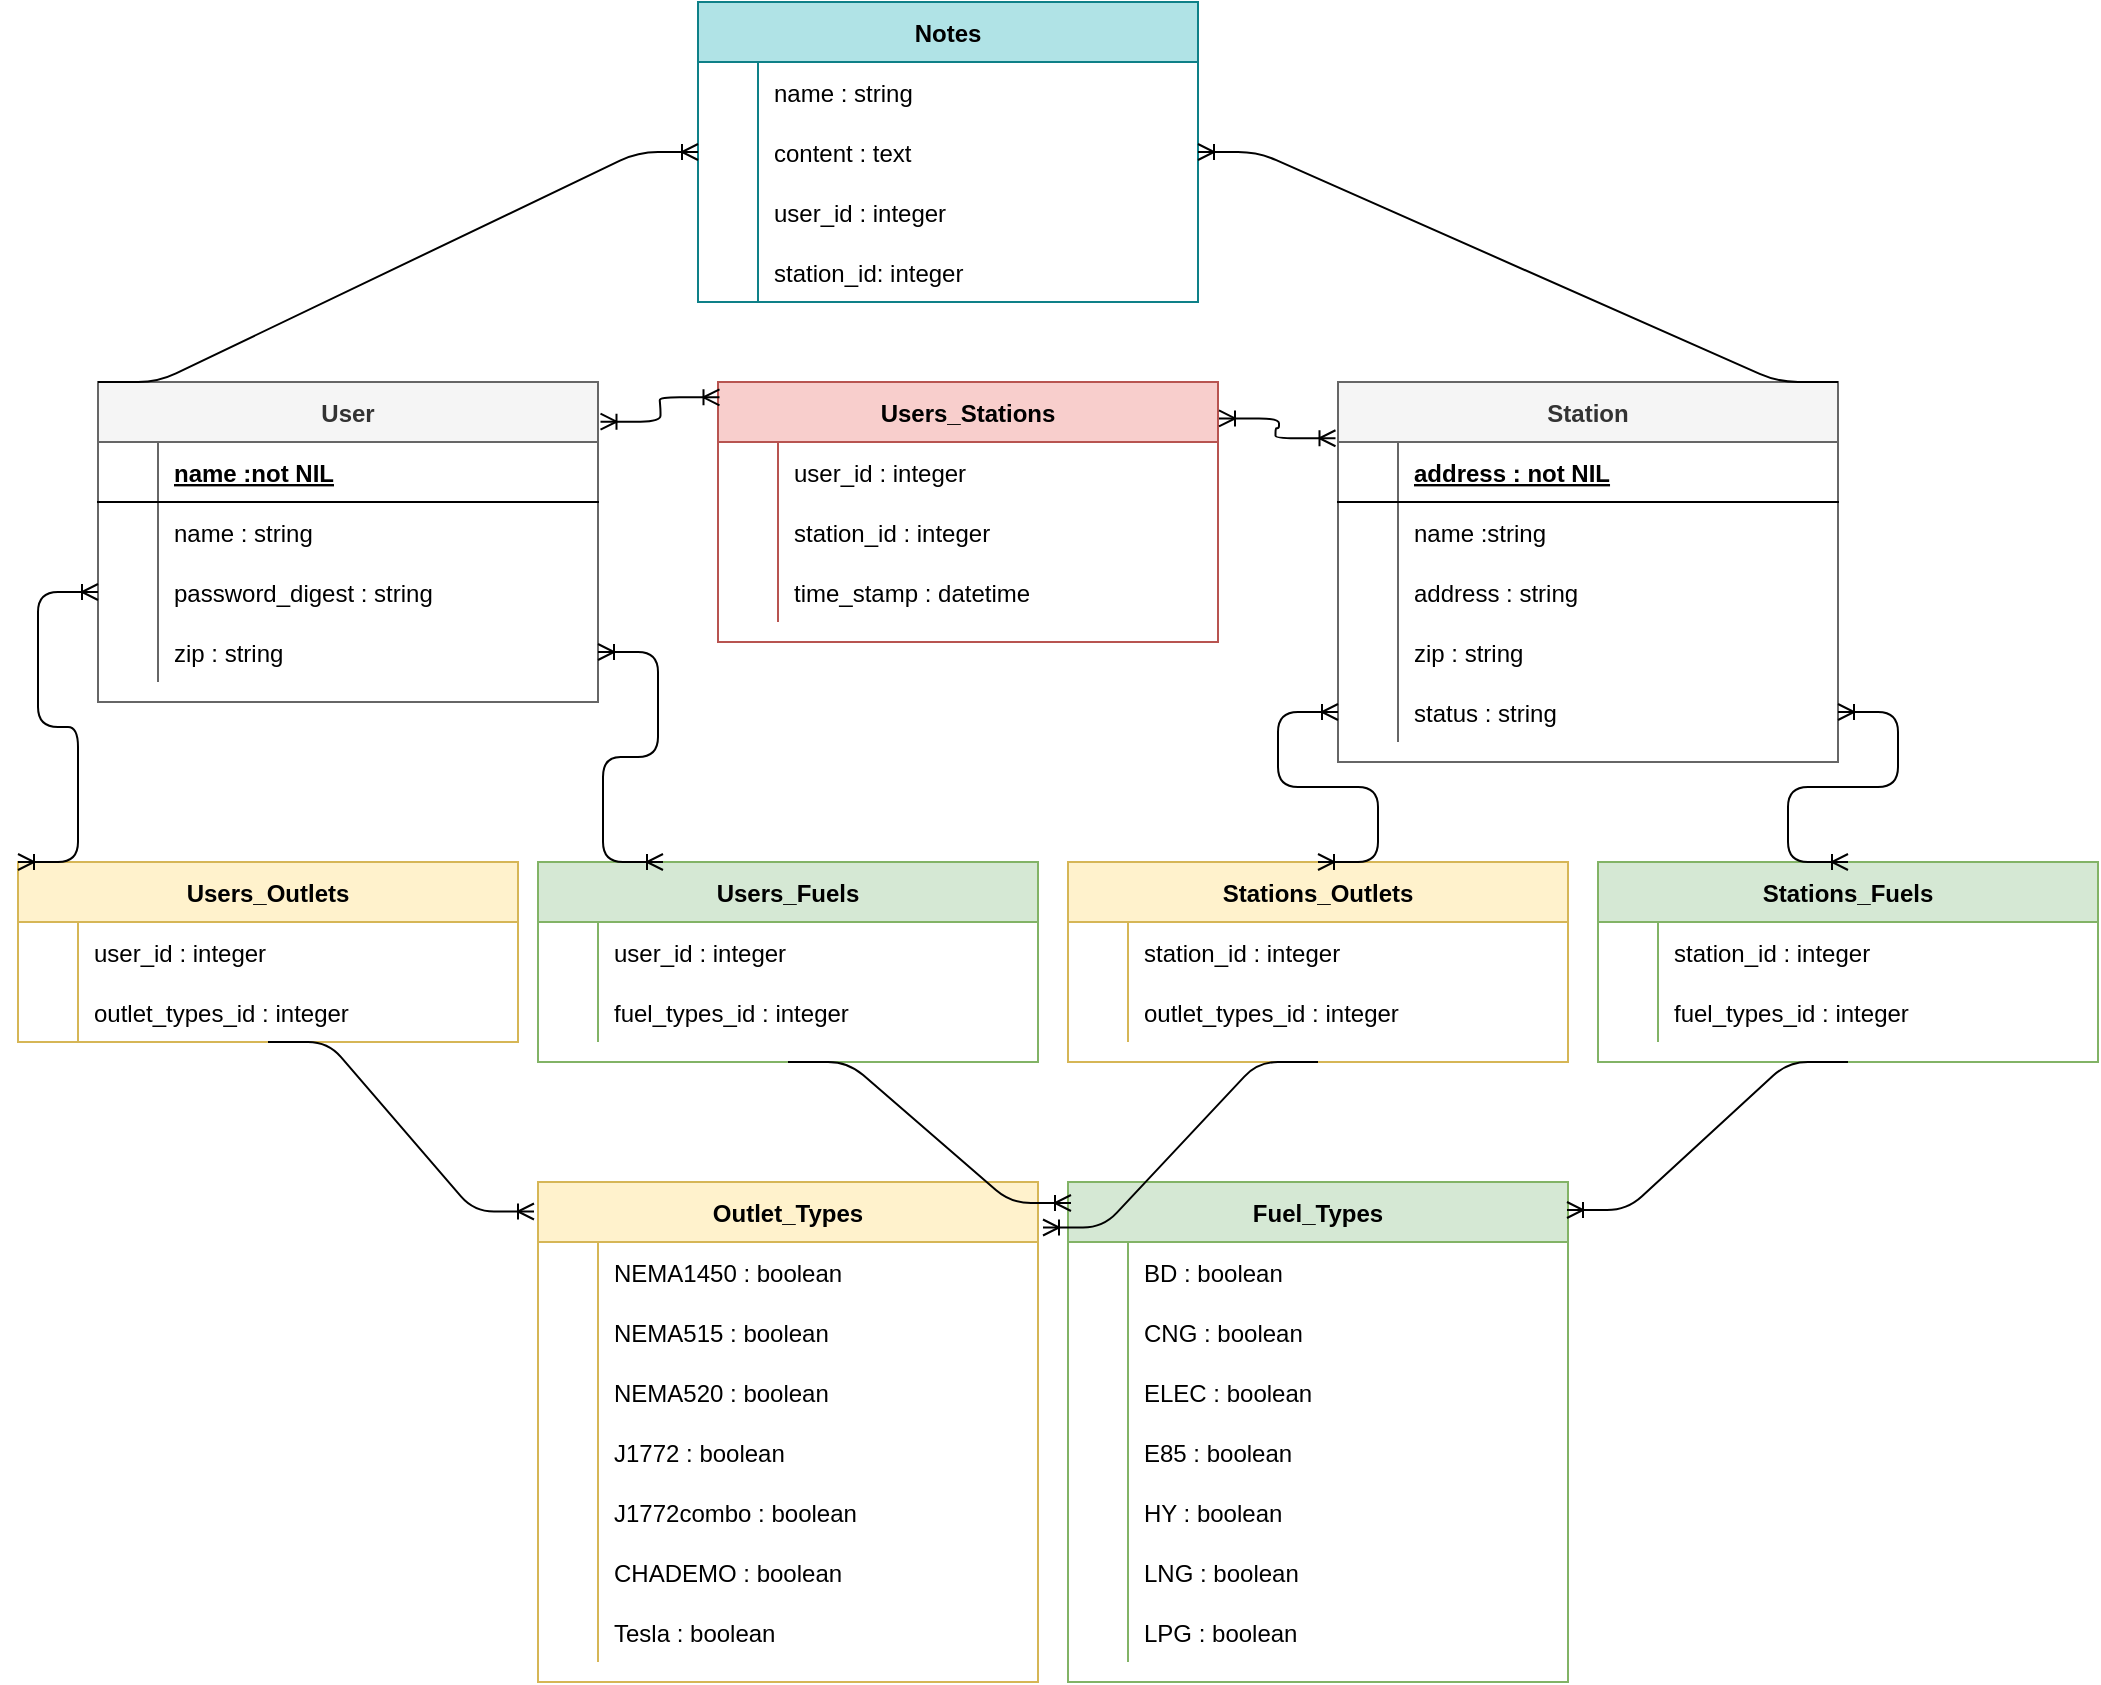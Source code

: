 <mxfile version="14.6.6" type="github">
  <diagram id="R2lEEEUBdFMjLlhIrx00" name="Page-1">
    <mxGraphModel dx="1888" dy="1648" grid="1" gridSize="10" guides="1" tooltips="1" connect="1" arrows="1" fold="1" page="1" pageScale="1" pageWidth="850" pageHeight="1100" math="0" shadow="0" extFonts="Permanent Marker^https://fonts.googleapis.com/css?family=Permanent+Marker">
      <root>
        <mxCell id="0" />
        <mxCell id="1" parent="0" />
        <mxCell id="C-vyLk0tnHw3VtMMgP7b-2" value="Station" style="shape=table;startSize=30;container=1;collapsible=1;childLayout=tableLayout;fixedRows=1;rowLines=0;fontStyle=1;align=center;resizeLast=1;fillColor=#f5f5f5;strokeColor=#666666;fontColor=#333333;" parent="1" vertex="1">
          <mxGeometry x="560" width="250" height="190" as="geometry" />
        </mxCell>
        <mxCell id="C-vyLk0tnHw3VtMMgP7b-3" value="" style="shape=partialRectangle;collapsible=0;dropTarget=0;pointerEvents=0;fillColor=none;points=[[0,0.5],[1,0.5]];portConstraint=eastwest;top=0;left=0;right=0;bottom=1;" parent="C-vyLk0tnHw3VtMMgP7b-2" vertex="1">
          <mxGeometry y="30" width="250" height="30" as="geometry" />
        </mxCell>
        <mxCell id="C-vyLk0tnHw3VtMMgP7b-4" value="" style="shape=partialRectangle;overflow=hidden;connectable=0;fillColor=none;top=0;left=0;bottom=0;right=0;fontStyle=1;" parent="C-vyLk0tnHw3VtMMgP7b-3" vertex="1">
          <mxGeometry width="30" height="30" as="geometry" />
        </mxCell>
        <mxCell id="C-vyLk0tnHw3VtMMgP7b-5" value="address : not NIL" style="shape=partialRectangle;overflow=hidden;connectable=0;fillColor=none;top=0;left=0;bottom=0;right=0;align=left;spacingLeft=6;fontStyle=5;" parent="C-vyLk0tnHw3VtMMgP7b-3" vertex="1">
          <mxGeometry x="30" width="220" height="30" as="geometry" />
        </mxCell>
        <mxCell id="C-vyLk0tnHw3VtMMgP7b-6" value="" style="shape=partialRectangle;collapsible=0;dropTarget=0;pointerEvents=0;fillColor=none;points=[[0,0.5],[1,0.5]];portConstraint=eastwest;top=0;left=0;right=0;bottom=0;" parent="C-vyLk0tnHw3VtMMgP7b-2" vertex="1">
          <mxGeometry y="60" width="250" height="30" as="geometry" />
        </mxCell>
        <mxCell id="C-vyLk0tnHw3VtMMgP7b-7" value="" style="shape=partialRectangle;overflow=hidden;connectable=0;fillColor=none;top=0;left=0;bottom=0;right=0;" parent="C-vyLk0tnHw3VtMMgP7b-6" vertex="1">
          <mxGeometry width="30" height="30" as="geometry" />
        </mxCell>
        <mxCell id="C-vyLk0tnHw3VtMMgP7b-8" value="name :string" style="shape=partialRectangle;overflow=hidden;connectable=0;fillColor=none;top=0;left=0;bottom=0;right=0;align=left;spacingLeft=6;" parent="C-vyLk0tnHw3VtMMgP7b-6" vertex="1">
          <mxGeometry x="30" width="220" height="30" as="geometry" />
        </mxCell>
        <mxCell id="C-vyLk0tnHw3VtMMgP7b-9" value="" style="shape=partialRectangle;collapsible=0;dropTarget=0;pointerEvents=0;fillColor=none;points=[[0,0.5],[1,0.5]];portConstraint=eastwest;top=0;left=0;right=0;bottom=0;" parent="C-vyLk0tnHw3VtMMgP7b-2" vertex="1">
          <mxGeometry y="90" width="250" height="30" as="geometry" />
        </mxCell>
        <mxCell id="C-vyLk0tnHw3VtMMgP7b-10" value="" style="shape=partialRectangle;overflow=hidden;connectable=0;fillColor=none;top=0;left=0;bottom=0;right=0;" parent="C-vyLk0tnHw3VtMMgP7b-9" vertex="1">
          <mxGeometry width="30" height="30" as="geometry" />
        </mxCell>
        <mxCell id="C-vyLk0tnHw3VtMMgP7b-11" value="address : string" style="shape=partialRectangle;overflow=hidden;connectable=0;fillColor=none;top=0;left=0;bottom=0;right=0;align=left;spacingLeft=6;" parent="C-vyLk0tnHw3VtMMgP7b-9" vertex="1">
          <mxGeometry x="30" width="220" height="30" as="geometry" />
        </mxCell>
        <mxCell id="jf7yfhhVnmcouFcIS6rH-11" value="" style="shape=partialRectangle;collapsible=0;dropTarget=0;pointerEvents=0;fillColor=none;points=[[0,0.5],[1,0.5]];portConstraint=eastwest;top=0;left=0;right=0;bottom=0;" vertex="1" parent="C-vyLk0tnHw3VtMMgP7b-2">
          <mxGeometry y="120" width="250" height="30" as="geometry" />
        </mxCell>
        <mxCell id="jf7yfhhVnmcouFcIS6rH-12" value="" style="shape=partialRectangle;overflow=hidden;connectable=0;fillColor=none;top=0;left=0;bottom=0;right=0;" vertex="1" parent="jf7yfhhVnmcouFcIS6rH-11">
          <mxGeometry width="30" height="30" as="geometry" />
        </mxCell>
        <mxCell id="jf7yfhhVnmcouFcIS6rH-13" value="zip : string" style="shape=partialRectangle;overflow=hidden;connectable=0;fillColor=none;top=0;left=0;bottom=0;right=0;align=left;spacingLeft=6;" vertex="1" parent="jf7yfhhVnmcouFcIS6rH-11">
          <mxGeometry x="30" width="220" height="30" as="geometry" />
        </mxCell>
        <mxCell id="jf7yfhhVnmcouFcIS6rH-14" value="" style="shape=partialRectangle;collapsible=0;dropTarget=0;pointerEvents=0;fillColor=none;points=[[0,0.5],[1,0.5]];portConstraint=eastwest;top=0;left=0;right=0;bottom=0;" vertex="1" parent="C-vyLk0tnHw3VtMMgP7b-2">
          <mxGeometry y="150" width="250" height="30" as="geometry" />
        </mxCell>
        <mxCell id="jf7yfhhVnmcouFcIS6rH-15" value="" style="shape=partialRectangle;overflow=hidden;connectable=0;fillColor=none;top=0;left=0;bottom=0;right=0;" vertex="1" parent="jf7yfhhVnmcouFcIS6rH-14">
          <mxGeometry width="30" height="30" as="geometry" />
        </mxCell>
        <mxCell id="jf7yfhhVnmcouFcIS6rH-16" value="status : string" style="shape=partialRectangle;overflow=hidden;connectable=0;fillColor=none;top=0;left=0;bottom=0;right=0;align=left;spacingLeft=6;" vertex="1" parent="jf7yfhhVnmcouFcIS6rH-14">
          <mxGeometry x="30" width="220" height="30" as="geometry" />
        </mxCell>
        <mxCell id="C-vyLk0tnHw3VtMMgP7b-13" value="Users_Stations" style="shape=table;startSize=30;container=1;collapsible=1;childLayout=tableLayout;fixedRows=1;rowLines=0;fontStyle=1;align=center;resizeLast=1;fillColor=#f8cecc;strokeColor=#b85450;" parent="1" vertex="1">
          <mxGeometry x="250" width="250" height="130" as="geometry" />
        </mxCell>
        <mxCell id="C-vyLk0tnHw3VtMMgP7b-17" value="" style="shape=partialRectangle;collapsible=0;dropTarget=0;pointerEvents=0;fillColor=none;points=[[0,0.5],[1,0.5]];portConstraint=eastwest;top=0;left=0;right=0;bottom=0;" parent="C-vyLk0tnHw3VtMMgP7b-13" vertex="1">
          <mxGeometry y="30" width="250" height="30" as="geometry" />
        </mxCell>
        <mxCell id="C-vyLk0tnHw3VtMMgP7b-18" value="" style="shape=partialRectangle;overflow=hidden;connectable=0;fillColor=none;top=0;left=0;bottom=0;right=0;" parent="C-vyLk0tnHw3VtMMgP7b-17" vertex="1">
          <mxGeometry width="30" height="30" as="geometry" />
        </mxCell>
        <mxCell id="C-vyLk0tnHw3VtMMgP7b-19" value="user_id : integer" style="shape=partialRectangle;overflow=hidden;connectable=0;fillColor=none;top=0;left=0;bottom=0;right=0;align=left;spacingLeft=6;" parent="C-vyLk0tnHw3VtMMgP7b-17" vertex="1">
          <mxGeometry x="30" width="220" height="30" as="geometry" />
        </mxCell>
        <mxCell id="C-vyLk0tnHw3VtMMgP7b-20" value="" style="shape=partialRectangle;collapsible=0;dropTarget=0;pointerEvents=0;fillColor=none;points=[[0,0.5],[1,0.5]];portConstraint=eastwest;top=0;left=0;right=0;bottom=0;" parent="C-vyLk0tnHw3VtMMgP7b-13" vertex="1">
          <mxGeometry y="60" width="250" height="30" as="geometry" />
        </mxCell>
        <mxCell id="C-vyLk0tnHw3VtMMgP7b-21" value="" style="shape=partialRectangle;overflow=hidden;connectable=0;fillColor=none;top=0;left=0;bottom=0;right=0;" parent="C-vyLk0tnHw3VtMMgP7b-20" vertex="1">
          <mxGeometry width="30" height="30" as="geometry" />
        </mxCell>
        <mxCell id="C-vyLk0tnHw3VtMMgP7b-22" value="station_id : integer" style="shape=partialRectangle;overflow=hidden;connectable=0;fillColor=none;top=0;left=0;bottom=0;right=0;align=left;spacingLeft=6;" parent="C-vyLk0tnHw3VtMMgP7b-20" vertex="1">
          <mxGeometry x="30" width="220" height="30" as="geometry" />
        </mxCell>
        <mxCell id="jf7yfhhVnmcouFcIS6rH-17" value="" style="shape=partialRectangle;collapsible=0;dropTarget=0;pointerEvents=0;fillColor=none;points=[[0,0.5],[1,0.5]];portConstraint=eastwest;top=0;left=0;right=0;bottom=0;" vertex="1" parent="C-vyLk0tnHw3VtMMgP7b-13">
          <mxGeometry y="90" width="250" height="30" as="geometry" />
        </mxCell>
        <mxCell id="jf7yfhhVnmcouFcIS6rH-18" value="" style="shape=partialRectangle;overflow=hidden;connectable=0;fillColor=none;top=0;left=0;bottom=0;right=0;" vertex="1" parent="jf7yfhhVnmcouFcIS6rH-17">
          <mxGeometry width="30" height="30" as="geometry" />
        </mxCell>
        <mxCell id="jf7yfhhVnmcouFcIS6rH-19" value="time_stamp : datetime" style="shape=partialRectangle;overflow=hidden;connectable=0;fillColor=none;top=0;left=0;bottom=0;right=0;align=left;spacingLeft=6;" vertex="1" parent="jf7yfhhVnmcouFcIS6rH-17">
          <mxGeometry x="30" width="220" height="30" as="geometry" />
        </mxCell>
        <mxCell id="C-vyLk0tnHw3VtMMgP7b-23" value="User" style="shape=table;startSize=30;container=1;collapsible=1;childLayout=tableLayout;fixedRows=1;rowLines=0;fontStyle=1;align=center;resizeLast=1;fillColor=#f5f5f5;strokeColor=#666666;fontColor=#333333;" parent="1" vertex="1">
          <mxGeometry x="-60" width="250" height="160" as="geometry" />
        </mxCell>
        <mxCell id="C-vyLk0tnHw3VtMMgP7b-24" value="" style="shape=partialRectangle;collapsible=0;dropTarget=0;pointerEvents=0;fillColor=none;points=[[0,0.5],[1,0.5]];portConstraint=eastwest;top=0;left=0;right=0;bottom=1;" parent="C-vyLk0tnHw3VtMMgP7b-23" vertex="1">
          <mxGeometry y="30" width="250" height="30" as="geometry" />
        </mxCell>
        <mxCell id="C-vyLk0tnHw3VtMMgP7b-25" value="" style="shape=partialRectangle;overflow=hidden;connectable=0;fillColor=none;top=0;left=0;bottom=0;right=0;fontStyle=1;" parent="C-vyLk0tnHw3VtMMgP7b-24" vertex="1">
          <mxGeometry width="30" height="30" as="geometry" />
        </mxCell>
        <mxCell id="C-vyLk0tnHw3VtMMgP7b-26" value="name :not NIL" style="shape=partialRectangle;overflow=hidden;connectable=0;fillColor=none;top=0;left=0;bottom=0;right=0;align=left;spacingLeft=6;fontStyle=5;" parent="C-vyLk0tnHw3VtMMgP7b-24" vertex="1">
          <mxGeometry x="30" width="220" height="30" as="geometry" />
        </mxCell>
        <mxCell id="C-vyLk0tnHw3VtMMgP7b-27" value="" style="shape=partialRectangle;collapsible=0;dropTarget=0;pointerEvents=0;fillColor=none;points=[[0,0.5],[1,0.5]];portConstraint=eastwest;top=0;left=0;right=0;bottom=0;" parent="C-vyLk0tnHw3VtMMgP7b-23" vertex="1">
          <mxGeometry y="60" width="250" height="30" as="geometry" />
        </mxCell>
        <mxCell id="C-vyLk0tnHw3VtMMgP7b-28" value="" style="shape=partialRectangle;overflow=hidden;connectable=0;fillColor=none;top=0;left=0;bottom=0;right=0;" parent="C-vyLk0tnHw3VtMMgP7b-27" vertex="1">
          <mxGeometry width="30" height="30" as="geometry" />
        </mxCell>
        <mxCell id="C-vyLk0tnHw3VtMMgP7b-29" value="name : string" style="shape=partialRectangle;overflow=hidden;connectable=0;fillColor=none;top=0;left=0;bottom=0;right=0;align=left;spacingLeft=6;" parent="C-vyLk0tnHw3VtMMgP7b-27" vertex="1">
          <mxGeometry x="30" width="220" height="30" as="geometry" />
        </mxCell>
        <mxCell id="jf7yfhhVnmcouFcIS6rH-5" value="" style="shape=partialRectangle;collapsible=0;dropTarget=0;pointerEvents=0;fillColor=none;points=[[0,0.5],[1,0.5]];portConstraint=eastwest;top=0;left=0;right=0;bottom=0;" vertex="1" parent="C-vyLk0tnHw3VtMMgP7b-23">
          <mxGeometry y="90" width="250" height="30" as="geometry" />
        </mxCell>
        <mxCell id="jf7yfhhVnmcouFcIS6rH-6" value="" style="shape=partialRectangle;overflow=hidden;connectable=0;fillColor=none;top=0;left=0;bottom=0;right=0;" vertex="1" parent="jf7yfhhVnmcouFcIS6rH-5">
          <mxGeometry width="30" height="30" as="geometry" />
        </mxCell>
        <mxCell id="jf7yfhhVnmcouFcIS6rH-7" value="password_digest : string" style="shape=partialRectangle;overflow=hidden;connectable=0;fillColor=none;top=0;left=0;bottom=0;right=0;align=left;spacingLeft=6;" vertex="1" parent="jf7yfhhVnmcouFcIS6rH-5">
          <mxGeometry x="30" width="220" height="30" as="geometry" />
        </mxCell>
        <mxCell id="jf7yfhhVnmcouFcIS6rH-8" value="" style="shape=partialRectangle;collapsible=0;dropTarget=0;pointerEvents=0;fillColor=none;points=[[0,0.5],[1,0.5]];portConstraint=eastwest;top=0;left=0;right=0;bottom=0;" vertex="1" parent="C-vyLk0tnHw3VtMMgP7b-23">
          <mxGeometry y="120" width="250" height="30" as="geometry" />
        </mxCell>
        <mxCell id="jf7yfhhVnmcouFcIS6rH-9" value="" style="shape=partialRectangle;overflow=hidden;connectable=0;fillColor=none;top=0;left=0;bottom=0;right=0;" vertex="1" parent="jf7yfhhVnmcouFcIS6rH-8">
          <mxGeometry width="30" height="30" as="geometry" />
        </mxCell>
        <mxCell id="jf7yfhhVnmcouFcIS6rH-10" value="zip : string " style="shape=partialRectangle;overflow=hidden;connectable=0;fillColor=none;top=0;left=0;bottom=0;right=0;align=left;spacingLeft=6;" vertex="1" parent="jf7yfhhVnmcouFcIS6rH-8">
          <mxGeometry x="30" width="220" height="30" as="geometry" />
        </mxCell>
        <mxCell id="jf7yfhhVnmcouFcIS6rH-1" value="" style="edgeStyle=entityRelationEdgeStyle;fontSize=12;html=1;endArrow=ERoneToMany;startArrow=ERoneToMany;entryX=0.003;entryY=0.059;entryDx=0;entryDy=0;entryPerimeter=0;exitX=1.005;exitY=0.124;exitDx=0;exitDy=0;exitPerimeter=0;" edge="1" parent="1" source="C-vyLk0tnHw3VtMMgP7b-23" target="C-vyLk0tnHw3VtMMgP7b-13">
          <mxGeometry width="100" height="100" relative="1" as="geometry">
            <mxPoint x="170" y="310" as="sourcePoint" />
            <mxPoint x="470" y="230" as="targetPoint" />
          </mxGeometry>
        </mxCell>
        <mxCell id="jf7yfhhVnmcouFcIS6rH-3" value="" style="edgeStyle=entityRelationEdgeStyle;fontSize=12;html=1;endArrow=ERoneToMany;startArrow=ERoneToMany;entryX=-0.005;entryY=0.148;entryDx=0;entryDy=0;entryPerimeter=0;exitX=1.002;exitY=0.14;exitDx=0;exitDy=0;exitPerimeter=0;" edge="1" parent="1" source="C-vyLk0tnHw3VtMMgP7b-13" target="C-vyLk0tnHw3VtMMgP7b-2">
          <mxGeometry width="100" height="100" relative="1" as="geometry">
            <mxPoint x="370" y="330" as="sourcePoint" />
            <mxPoint x="470" y="230" as="targetPoint" />
          </mxGeometry>
        </mxCell>
        <mxCell id="jf7yfhhVnmcouFcIS6rH-20" value="Notes" style="shape=table;startSize=30;container=1;collapsible=1;childLayout=tableLayout;fixedRows=1;rowLines=0;fontStyle=1;align=center;resizeLast=1;fillColor=#b0e3e6;strokeColor=#0e8088;" vertex="1" parent="1">
          <mxGeometry x="240" y="-190" width="250" height="150" as="geometry" />
        </mxCell>
        <mxCell id="jf7yfhhVnmcouFcIS6rH-24" value="" style="shape=partialRectangle;collapsible=0;dropTarget=0;pointerEvents=0;fillColor=none;points=[[0,0.5],[1,0.5]];portConstraint=eastwest;top=0;left=0;right=0;bottom=0;" vertex="1" parent="jf7yfhhVnmcouFcIS6rH-20">
          <mxGeometry y="30" width="250" height="30" as="geometry" />
        </mxCell>
        <mxCell id="jf7yfhhVnmcouFcIS6rH-25" value="" style="shape=partialRectangle;overflow=hidden;connectable=0;fillColor=none;top=0;left=0;bottom=0;right=0;" vertex="1" parent="jf7yfhhVnmcouFcIS6rH-24">
          <mxGeometry width="30" height="30" as="geometry" />
        </mxCell>
        <mxCell id="jf7yfhhVnmcouFcIS6rH-26" value="name : string" style="shape=partialRectangle;overflow=hidden;connectable=0;fillColor=none;top=0;left=0;bottom=0;right=0;align=left;spacingLeft=6;" vertex="1" parent="jf7yfhhVnmcouFcIS6rH-24">
          <mxGeometry x="30" width="220" height="30" as="geometry" />
        </mxCell>
        <mxCell id="jf7yfhhVnmcouFcIS6rH-27" value="" style="shape=partialRectangle;collapsible=0;dropTarget=0;pointerEvents=0;fillColor=none;points=[[0,0.5],[1,0.5]];portConstraint=eastwest;top=0;left=0;right=0;bottom=0;" vertex="1" parent="jf7yfhhVnmcouFcIS6rH-20">
          <mxGeometry y="60" width="250" height="30" as="geometry" />
        </mxCell>
        <mxCell id="jf7yfhhVnmcouFcIS6rH-28" value="" style="shape=partialRectangle;overflow=hidden;connectable=0;fillColor=none;top=0;left=0;bottom=0;right=0;" vertex="1" parent="jf7yfhhVnmcouFcIS6rH-27">
          <mxGeometry width="30" height="30" as="geometry" />
        </mxCell>
        <mxCell id="jf7yfhhVnmcouFcIS6rH-29" value="content : text" style="shape=partialRectangle;overflow=hidden;connectable=0;fillColor=none;top=0;left=0;bottom=0;right=0;align=left;spacingLeft=6;" vertex="1" parent="jf7yfhhVnmcouFcIS6rH-27">
          <mxGeometry x="30" width="220" height="30" as="geometry" />
        </mxCell>
        <mxCell id="jf7yfhhVnmcouFcIS6rH-34" value="" style="shape=partialRectangle;collapsible=0;dropTarget=0;pointerEvents=0;fillColor=none;points=[[0,0.5],[1,0.5]];portConstraint=eastwest;top=0;left=0;right=0;bottom=0;" vertex="1" parent="jf7yfhhVnmcouFcIS6rH-20">
          <mxGeometry y="90" width="250" height="30" as="geometry" />
        </mxCell>
        <mxCell id="jf7yfhhVnmcouFcIS6rH-35" value="" style="shape=partialRectangle;overflow=hidden;connectable=0;fillColor=none;top=0;left=0;bottom=0;right=0;" vertex="1" parent="jf7yfhhVnmcouFcIS6rH-34">
          <mxGeometry width="30" height="30" as="geometry" />
        </mxCell>
        <mxCell id="jf7yfhhVnmcouFcIS6rH-36" value="user_id : integer" style="shape=partialRectangle;overflow=hidden;connectable=0;fillColor=none;top=0;left=0;bottom=0;right=0;align=left;spacingLeft=6;" vertex="1" parent="jf7yfhhVnmcouFcIS6rH-34">
          <mxGeometry x="30" width="220" height="30" as="geometry" />
        </mxCell>
        <mxCell id="jf7yfhhVnmcouFcIS6rH-50" value="" style="shape=partialRectangle;collapsible=0;dropTarget=0;pointerEvents=0;fillColor=none;points=[[0,0.5],[1,0.5]];portConstraint=eastwest;top=0;left=0;right=0;bottom=0;" vertex="1" parent="jf7yfhhVnmcouFcIS6rH-20">
          <mxGeometry y="120" width="250" height="30" as="geometry" />
        </mxCell>
        <mxCell id="jf7yfhhVnmcouFcIS6rH-51" value="" style="shape=partialRectangle;overflow=hidden;connectable=0;fillColor=none;top=0;left=0;bottom=0;right=0;" vertex="1" parent="jf7yfhhVnmcouFcIS6rH-50">
          <mxGeometry width="30" height="30" as="geometry" />
        </mxCell>
        <mxCell id="jf7yfhhVnmcouFcIS6rH-52" value="station_id: integer" style="shape=partialRectangle;overflow=hidden;connectable=0;fillColor=none;top=0;left=0;bottom=0;right=0;align=left;spacingLeft=6;" vertex="1" parent="jf7yfhhVnmcouFcIS6rH-50">
          <mxGeometry x="30" width="220" height="30" as="geometry" />
        </mxCell>
        <mxCell id="jf7yfhhVnmcouFcIS6rH-33" value="" style="edgeStyle=entityRelationEdgeStyle;fontSize=12;html=1;endArrow=ERoneToMany;entryX=1;entryY=0.5;entryDx=0;entryDy=0;exitX=1;exitY=0;exitDx=0;exitDy=0;" edge="1" parent="1" source="C-vyLk0tnHw3VtMMgP7b-2" target="jf7yfhhVnmcouFcIS6rH-27">
          <mxGeometry width="100" height="100" relative="1" as="geometry">
            <mxPoint x="820" y="20" as="sourcePoint" />
            <mxPoint x="470" y="130" as="targetPoint" />
          </mxGeometry>
        </mxCell>
        <mxCell id="jf7yfhhVnmcouFcIS6rH-53" value="" style="edgeStyle=entityRelationEdgeStyle;fontSize=12;html=1;endArrow=ERoneToMany;exitX=0;exitY=0;exitDx=0;exitDy=0;" edge="1" parent="1" source="C-vyLk0tnHw3VtMMgP7b-23" target="jf7yfhhVnmcouFcIS6rH-27">
          <mxGeometry width="100" height="100" relative="1" as="geometry">
            <mxPoint x="370" y="230" as="sourcePoint" />
            <mxPoint x="470" y="130" as="targetPoint" />
          </mxGeometry>
        </mxCell>
        <mxCell id="jf7yfhhVnmcouFcIS6rH-55" value="Fuel_Types" style="shape=table;startSize=30;container=1;collapsible=1;childLayout=tableLayout;fixedRows=1;rowLines=0;fontStyle=1;align=center;resizeLast=1;fillColor=#d5e8d4;strokeColor=#82b366;" vertex="1" parent="1">
          <mxGeometry x="425" y="400" width="250" height="250" as="geometry" />
        </mxCell>
        <mxCell id="jf7yfhhVnmcouFcIS6rH-59" value="" style="shape=partialRectangle;collapsible=0;dropTarget=0;pointerEvents=0;fillColor=none;points=[[0,0.5],[1,0.5]];portConstraint=eastwest;top=0;left=0;right=0;bottom=0;" vertex="1" parent="jf7yfhhVnmcouFcIS6rH-55">
          <mxGeometry y="30" width="250" height="30" as="geometry" />
        </mxCell>
        <mxCell id="jf7yfhhVnmcouFcIS6rH-60" value="" style="shape=partialRectangle;overflow=hidden;connectable=0;fillColor=none;top=0;left=0;bottom=0;right=0;" vertex="1" parent="jf7yfhhVnmcouFcIS6rH-59">
          <mxGeometry width="30" height="30" as="geometry" />
        </mxCell>
        <mxCell id="jf7yfhhVnmcouFcIS6rH-61" value="BD : boolean" style="shape=partialRectangle;overflow=hidden;connectable=0;fillColor=none;top=0;left=0;bottom=0;right=0;align=left;spacingLeft=6;" vertex="1" parent="jf7yfhhVnmcouFcIS6rH-59">
          <mxGeometry x="30" width="220" height="30" as="geometry" />
        </mxCell>
        <mxCell id="jf7yfhhVnmcouFcIS6rH-62" value="" style="shape=partialRectangle;collapsible=0;dropTarget=0;pointerEvents=0;fillColor=none;points=[[0,0.5],[1,0.5]];portConstraint=eastwest;top=0;left=0;right=0;bottom=0;" vertex="1" parent="jf7yfhhVnmcouFcIS6rH-55">
          <mxGeometry y="60" width="250" height="30" as="geometry" />
        </mxCell>
        <mxCell id="jf7yfhhVnmcouFcIS6rH-63" value="" style="shape=partialRectangle;overflow=hidden;connectable=0;fillColor=none;top=0;left=0;bottom=0;right=0;" vertex="1" parent="jf7yfhhVnmcouFcIS6rH-62">
          <mxGeometry width="30" height="30" as="geometry" />
        </mxCell>
        <mxCell id="jf7yfhhVnmcouFcIS6rH-64" value="CNG : boolean" style="shape=partialRectangle;overflow=hidden;connectable=0;fillColor=none;top=0;left=0;bottom=0;right=0;align=left;spacingLeft=6;" vertex="1" parent="jf7yfhhVnmcouFcIS6rH-62">
          <mxGeometry x="30" width="220" height="30" as="geometry" />
        </mxCell>
        <mxCell id="jf7yfhhVnmcouFcIS6rH-65" value="" style="shape=partialRectangle;collapsible=0;dropTarget=0;pointerEvents=0;fillColor=none;points=[[0,0.5],[1,0.5]];portConstraint=eastwest;top=0;left=0;right=0;bottom=0;" vertex="1" parent="jf7yfhhVnmcouFcIS6rH-55">
          <mxGeometry y="90" width="250" height="30" as="geometry" />
        </mxCell>
        <mxCell id="jf7yfhhVnmcouFcIS6rH-66" value="" style="shape=partialRectangle;overflow=hidden;connectable=0;fillColor=none;top=0;left=0;bottom=0;right=0;" vertex="1" parent="jf7yfhhVnmcouFcIS6rH-65">
          <mxGeometry width="30" height="30" as="geometry" />
        </mxCell>
        <mxCell id="jf7yfhhVnmcouFcIS6rH-67" value="ELEC : boolean" style="shape=partialRectangle;overflow=hidden;connectable=0;fillColor=none;top=0;left=0;bottom=0;right=0;align=left;spacingLeft=6;" vertex="1" parent="jf7yfhhVnmcouFcIS6rH-65">
          <mxGeometry x="30" width="220" height="30" as="geometry" />
        </mxCell>
        <mxCell id="jf7yfhhVnmcouFcIS6rH-68" value="" style="shape=partialRectangle;collapsible=0;dropTarget=0;pointerEvents=0;fillColor=none;points=[[0,0.5],[1,0.5]];portConstraint=eastwest;top=0;left=0;right=0;bottom=0;" vertex="1" parent="jf7yfhhVnmcouFcIS6rH-55">
          <mxGeometry y="120" width="250" height="30" as="geometry" />
        </mxCell>
        <mxCell id="jf7yfhhVnmcouFcIS6rH-69" value="" style="shape=partialRectangle;overflow=hidden;connectable=0;fillColor=none;top=0;left=0;bottom=0;right=0;" vertex="1" parent="jf7yfhhVnmcouFcIS6rH-68">
          <mxGeometry width="30" height="30" as="geometry" />
        </mxCell>
        <mxCell id="jf7yfhhVnmcouFcIS6rH-70" value="E85 : boolean" style="shape=partialRectangle;overflow=hidden;connectable=0;fillColor=none;top=0;left=0;bottom=0;right=0;align=left;spacingLeft=6;" vertex="1" parent="jf7yfhhVnmcouFcIS6rH-68">
          <mxGeometry x="30" width="220" height="30" as="geometry" />
        </mxCell>
        <mxCell id="jf7yfhhVnmcouFcIS6rH-96" value="" style="shape=partialRectangle;collapsible=0;dropTarget=0;pointerEvents=0;fillColor=none;points=[[0,0.5],[1,0.5]];portConstraint=eastwest;top=0;left=0;right=0;bottom=0;" vertex="1" parent="jf7yfhhVnmcouFcIS6rH-55">
          <mxGeometry y="150" width="250" height="30" as="geometry" />
        </mxCell>
        <mxCell id="jf7yfhhVnmcouFcIS6rH-97" value="" style="shape=partialRectangle;overflow=hidden;connectable=0;fillColor=none;top=0;left=0;bottom=0;right=0;" vertex="1" parent="jf7yfhhVnmcouFcIS6rH-96">
          <mxGeometry width="30" height="30" as="geometry" />
        </mxCell>
        <mxCell id="jf7yfhhVnmcouFcIS6rH-98" value="HY : boolean" style="shape=partialRectangle;overflow=hidden;connectable=0;fillColor=none;top=0;left=0;bottom=0;right=0;align=left;spacingLeft=6;" vertex="1" parent="jf7yfhhVnmcouFcIS6rH-96">
          <mxGeometry x="30" width="220" height="30" as="geometry" />
        </mxCell>
        <mxCell id="jf7yfhhVnmcouFcIS6rH-99" value="" style="shape=partialRectangle;collapsible=0;dropTarget=0;pointerEvents=0;fillColor=none;points=[[0,0.5],[1,0.5]];portConstraint=eastwest;top=0;left=0;right=0;bottom=0;" vertex="1" parent="jf7yfhhVnmcouFcIS6rH-55">
          <mxGeometry y="180" width="250" height="30" as="geometry" />
        </mxCell>
        <mxCell id="jf7yfhhVnmcouFcIS6rH-100" value="" style="shape=partialRectangle;overflow=hidden;connectable=0;fillColor=none;top=0;left=0;bottom=0;right=0;" vertex="1" parent="jf7yfhhVnmcouFcIS6rH-99">
          <mxGeometry width="30" height="30" as="geometry" />
        </mxCell>
        <mxCell id="jf7yfhhVnmcouFcIS6rH-101" value="LNG : boolean" style="shape=partialRectangle;overflow=hidden;connectable=0;fillColor=none;top=0;left=0;bottom=0;right=0;align=left;spacingLeft=6;" vertex="1" parent="jf7yfhhVnmcouFcIS6rH-99">
          <mxGeometry x="30" width="220" height="30" as="geometry" />
        </mxCell>
        <mxCell id="jf7yfhhVnmcouFcIS6rH-102" value="" style="shape=partialRectangle;collapsible=0;dropTarget=0;pointerEvents=0;fillColor=none;points=[[0,0.5],[1,0.5]];portConstraint=eastwest;top=0;left=0;right=0;bottom=0;" vertex="1" parent="jf7yfhhVnmcouFcIS6rH-55">
          <mxGeometry y="210" width="250" height="30" as="geometry" />
        </mxCell>
        <mxCell id="jf7yfhhVnmcouFcIS6rH-103" value="" style="shape=partialRectangle;overflow=hidden;connectable=0;fillColor=none;top=0;left=0;bottom=0;right=0;" vertex="1" parent="jf7yfhhVnmcouFcIS6rH-102">
          <mxGeometry width="30" height="30" as="geometry" />
        </mxCell>
        <mxCell id="jf7yfhhVnmcouFcIS6rH-104" value="LPG : boolean" style="shape=partialRectangle;overflow=hidden;connectable=0;fillColor=none;top=0;left=0;bottom=0;right=0;align=left;spacingLeft=6;" vertex="1" parent="jf7yfhhVnmcouFcIS6rH-102">
          <mxGeometry x="30" width="220" height="30" as="geometry" />
        </mxCell>
        <mxCell id="jf7yfhhVnmcouFcIS6rH-71" value="Outlet_Types" style="shape=table;startSize=30;container=1;collapsible=1;childLayout=tableLayout;fixedRows=1;rowLines=0;fontStyle=1;align=center;resizeLast=1;fillColor=#fff2cc;strokeColor=#d6b656;" vertex="1" parent="1">
          <mxGeometry x="160" y="400" width="250" height="250" as="geometry" />
        </mxCell>
        <mxCell id="jf7yfhhVnmcouFcIS6rH-75" value="" style="shape=partialRectangle;collapsible=0;dropTarget=0;pointerEvents=0;fillColor=none;points=[[0,0.5],[1,0.5]];portConstraint=eastwest;top=0;left=0;right=0;bottom=0;" vertex="1" parent="jf7yfhhVnmcouFcIS6rH-71">
          <mxGeometry y="30" width="250" height="30" as="geometry" />
        </mxCell>
        <mxCell id="jf7yfhhVnmcouFcIS6rH-76" value="" style="shape=partialRectangle;overflow=hidden;connectable=0;fillColor=none;top=0;left=0;bottom=0;right=0;" vertex="1" parent="jf7yfhhVnmcouFcIS6rH-75">
          <mxGeometry width="30" height="30" as="geometry" />
        </mxCell>
        <mxCell id="jf7yfhhVnmcouFcIS6rH-77" value="NEMA1450 : boolean" style="shape=partialRectangle;overflow=hidden;connectable=0;fillColor=none;top=0;left=0;bottom=0;right=0;align=left;spacingLeft=6;" vertex="1" parent="jf7yfhhVnmcouFcIS6rH-75">
          <mxGeometry x="30" width="220" height="30" as="geometry" />
        </mxCell>
        <mxCell id="jf7yfhhVnmcouFcIS6rH-78" value="" style="shape=partialRectangle;collapsible=0;dropTarget=0;pointerEvents=0;fillColor=none;points=[[0,0.5],[1,0.5]];portConstraint=eastwest;top=0;left=0;right=0;bottom=0;" vertex="1" parent="jf7yfhhVnmcouFcIS6rH-71">
          <mxGeometry y="60" width="250" height="30" as="geometry" />
        </mxCell>
        <mxCell id="jf7yfhhVnmcouFcIS6rH-79" value="" style="shape=partialRectangle;overflow=hidden;connectable=0;fillColor=none;top=0;left=0;bottom=0;right=0;" vertex="1" parent="jf7yfhhVnmcouFcIS6rH-78">
          <mxGeometry width="30" height="30" as="geometry" />
        </mxCell>
        <mxCell id="jf7yfhhVnmcouFcIS6rH-80" value="NEMA515 : boolean" style="shape=partialRectangle;overflow=hidden;connectable=0;fillColor=none;top=0;left=0;bottom=0;right=0;align=left;spacingLeft=6;" vertex="1" parent="jf7yfhhVnmcouFcIS6rH-78">
          <mxGeometry x="30" width="220" height="30" as="geometry" />
        </mxCell>
        <mxCell id="jf7yfhhVnmcouFcIS6rH-81" value="" style="shape=partialRectangle;collapsible=0;dropTarget=0;pointerEvents=0;fillColor=none;points=[[0,0.5],[1,0.5]];portConstraint=eastwest;top=0;left=0;right=0;bottom=0;" vertex="1" parent="jf7yfhhVnmcouFcIS6rH-71">
          <mxGeometry y="90" width="250" height="30" as="geometry" />
        </mxCell>
        <mxCell id="jf7yfhhVnmcouFcIS6rH-82" value="" style="shape=partialRectangle;overflow=hidden;connectable=0;fillColor=none;top=0;left=0;bottom=0;right=0;" vertex="1" parent="jf7yfhhVnmcouFcIS6rH-81">
          <mxGeometry width="30" height="30" as="geometry" />
        </mxCell>
        <mxCell id="jf7yfhhVnmcouFcIS6rH-83" value="NEMA520 : boolean" style="shape=partialRectangle;overflow=hidden;connectable=0;fillColor=none;top=0;left=0;bottom=0;right=0;align=left;spacingLeft=6;" vertex="1" parent="jf7yfhhVnmcouFcIS6rH-81">
          <mxGeometry x="30" width="220" height="30" as="geometry" />
        </mxCell>
        <mxCell id="jf7yfhhVnmcouFcIS6rH-84" value="" style="shape=partialRectangle;collapsible=0;dropTarget=0;pointerEvents=0;fillColor=none;points=[[0,0.5],[1,0.5]];portConstraint=eastwest;top=0;left=0;right=0;bottom=0;" vertex="1" parent="jf7yfhhVnmcouFcIS6rH-71">
          <mxGeometry y="120" width="250" height="30" as="geometry" />
        </mxCell>
        <mxCell id="jf7yfhhVnmcouFcIS6rH-85" value="" style="shape=partialRectangle;overflow=hidden;connectable=0;fillColor=none;top=0;left=0;bottom=0;right=0;" vertex="1" parent="jf7yfhhVnmcouFcIS6rH-84">
          <mxGeometry width="30" height="30" as="geometry" />
        </mxCell>
        <mxCell id="jf7yfhhVnmcouFcIS6rH-86" value="J1772 : boolean" style="shape=partialRectangle;overflow=hidden;connectable=0;fillColor=none;top=0;left=0;bottom=0;right=0;align=left;spacingLeft=6;" vertex="1" parent="jf7yfhhVnmcouFcIS6rH-84">
          <mxGeometry x="30" width="220" height="30" as="geometry" />
        </mxCell>
        <mxCell id="jf7yfhhVnmcouFcIS6rH-87" value="" style="shape=partialRectangle;collapsible=0;dropTarget=0;pointerEvents=0;fillColor=none;points=[[0,0.5],[1,0.5]];portConstraint=eastwest;top=0;left=0;right=0;bottom=0;" vertex="1" parent="jf7yfhhVnmcouFcIS6rH-71">
          <mxGeometry y="150" width="250" height="30" as="geometry" />
        </mxCell>
        <mxCell id="jf7yfhhVnmcouFcIS6rH-88" value="" style="shape=partialRectangle;overflow=hidden;connectable=0;fillColor=none;top=0;left=0;bottom=0;right=0;" vertex="1" parent="jf7yfhhVnmcouFcIS6rH-87">
          <mxGeometry width="30" height="30" as="geometry" />
        </mxCell>
        <mxCell id="jf7yfhhVnmcouFcIS6rH-89" value="J1772combo : boolean" style="shape=partialRectangle;overflow=hidden;connectable=0;fillColor=none;top=0;left=0;bottom=0;right=0;align=left;spacingLeft=6;" vertex="1" parent="jf7yfhhVnmcouFcIS6rH-87">
          <mxGeometry x="30" width="220" height="30" as="geometry" />
        </mxCell>
        <mxCell id="jf7yfhhVnmcouFcIS6rH-90" value="" style="shape=partialRectangle;collapsible=0;dropTarget=0;pointerEvents=0;fillColor=none;points=[[0,0.5],[1,0.5]];portConstraint=eastwest;top=0;left=0;right=0;bottom=0;" vertex="1" parent="jf7yfhhVnmcouFcIS6rH-71">
          <mxGeometry y="180" width="250" height="30" as="geometry" />
        </mxCell>
        <mxCell id="jf7yfhhVnmcouFcIS6rH-91" value="" style="shape=partialRectangle;overflow=hidden;connectable=0;fillColor=none;top=0;left=0;bottom=0;right=0;" vertex="1" parent="jf7yfhhVnmcouFcIS6rH-90">
          <mxGeometry width="30" height="30" as="geometry" />
        </mxCell>
        <mxCell id="jf7yfhhVnmcouFcIS6rH-92" value="CHADEMO : boolean" style="shape=partialRectangle;overflow=hidden;connectable=0;fillColor=none;top=0;left=0;bottom=0;right=0;align=left;spacingLeft=6;" vertex="1" parent="jf7yfhhVnmcouFcIS6rH-90">
          <mxGeometry x="30" width="220" height="30" as="geometry" />
        </mxCell>
        <mxCell id="jf7yfhhVnmcouFcIS6rH-93" value="" style="shape=partialRectangle;collapsible=0;dropTarget=0;pointerEvents=0;fillColor=none;points=[[0,0.5],[1,0.5]];portConstraint=eastwest;top=0;left=0;right=0;bottom=0;" vertex="1" parent="jf7yfhhVnmcouFcIS6rH-71">
          <mxGeometry y="210" width="250" height="30" as="geometry" />
        </mxCell>
        <mxCell id="jf7yfhhVnmcouFcIS6rH-94" value="" style="shape=partialRectangle;overflow=hidden;connectable=0;fillColor=none;top=0;left=0;bottom=0;right=0;" vertex="1" parent="jf7yfhhVnmcouFcIS6rH-93">
          <mxGeometry width="30" height="30" as="geometry" />
        </mxCell>
        <mxCell id="jf7yfhhVnmcouFcIS6rH-95" value="Tesla : boolean" style="shape=partialRectangle;overflow=hidden;connectable=0;fillColor=none;top=0;left=0;bottom=0;right=0;align=left;spacingLeft=6;" vertex="1" parent="jf7yfhhVnmcouFcIS6rH-93">
          <mxGeometry x="30" width="220" height="30" as="geometry" />
        </mxCell>
        <mxCell id="jf7yfhhVnmcouFcIS6rH-105" value="Users_Fuels" style="shape=table;startSize=30;container=1;collapsible=1;childLayout=tableLayout;fixedRows=1;rowLines=0;fontStyle=1;align=center;resizeLast=1;fillColor=#d5e8d4;strokeColor=#82b366;" vertex="1" parent="1">
          <mxGeometry x="160" y="240" width="250" height="100" as="geometry" />
        </mxCell>
        <mxCell id="jf7yfhhVnmcouFcIS6rH-109" value="" style="shape=partialRectangle;collapsible=0;dropTarget=0;pointerEvents=0;fillColor=none;points=[[0,0.5],[1,0.5]];portConstraint=eastwest;top=0;left=0;right=0;bottom=0;" vertex="1" parent="jf7yfhhVnmcouFcIS6rH-105">
          <mxGeometry y="30" width="250" height="30" as="geometry" />
        </mxCell>
        <mxCell id="jf7yfhhVnmcouFcIS6rH-110" value="" style="shape=partialRectangle;overflow=hidden;connectable=0;fillColor=none;top=0;left=0;bottom=0;right=0;" vertex="1" parent="jf7yfhhVnmcouFcIS6rH-109">
          <mxGeometry width="30" height="30" as="geometry" />
        </mxCell>
        <mxCell id="jf7yfhhVnmcouFcIS6rH-111" value="user_id : integer" style="shape=partialRectangle;overflow=hidden;connectable=0;fillColor=none;top=0;left=0;bottom=0;right=0;align=left;spacingLeft=6;" vertex="1" parent="jf7yfhhVnmcouFcIS6rH-109">
          <mxGeometry x="30" width="220" height="30" as="geometry" />
        </mxCell>
        <mxCell id="jf7yfhhVnmcouFcIS6rH-112" value="" style="shape=partialRectangle;collapsible=0;dropTarget=0;pointerEvents=0;fillColor=none;points=[[0,0.5],[1,0.5]];portConstraint=eastwest;top=0;left=0;right=0;bottom=0;" vertex="1" parent="jf7yfhhVnmcouFcIS6rH-105">
          <mxGeometry y="60" width="250" height="30" as="geometry" />
        </mxCell>
        <mxCell id="jf7yfhhVnmcouFcIS6rH-113" value="" style="shape=partialRectangle;overflow=hidden;connectable=0;fillColor=none;top=0;left=0;bottom=0;right=0;" vertex="1" parent="jf7yfhhVnmcouFcIS6rH-112">
          <mxGeometry width="30" height="30" as="geometry" />
        </mxCell>
        <mxCell id="jf7yfhhVnmcouFcIS6rH-114" value="fuel_types_id : integer" style="shape=partialRectangle;overflow=hidden;connectable=0;fillColor=none;top=0;left=0;bottom=0;right=0;align=left;spacingLeft=6;" vertex="1" parent="jf7yfhhVnmcouFcIS6rH-112">
          <mxGeometry x="30" width="220" height="30" as="geometry" />
        </mxCell>
        <mxCell id="jf7yfhhVnmcouFcIS6rH-118" value="Users_Outlets" style="shape=table;startSize=30;container=1;collapsible=1;childLayout=tableLayout;fixedRows=1;rowLines=0;fontStyle=1;align=center;resizeLast=1;fillColor=#fff2cc;strokeColor=#d6b656;" vertex="1" parent="1">
          <mxGeometry x="-100" y="240" width="250" height="90" as="geometry" />
        </mxCell>
        <mxCell id="jf7yfhhVnmcouFcIS6rH-122" value="" style="shape=partialRectangle;collapsible=0;dropTarget=0;pointerEvents=0;fillColor=none;points=[[0,0.5],[1,0.5]];portConstraint=eastwest;top=0;left=0;right=0;bottom=0;" vertex="1" parent="jf7yfhhVnmcouFcIS6rH-118">
          <mxGeometry y="30" width="250" height="30" as="geometry" />
        </mxCell>
        <mxCell id="jf7yfhhVnmcouFcIS6rH-123" value="" style="shape=partialRectangle;overflow=hidden;connectable=0;fillColor=none;top=0;left=0;bottom=0;right=0;" vertex="1" parent="jf7yfhhVnmcouFcIS6rH-122">
          <mxGeometry width="30" height="30" as="geometry" />
        </mxCell>
        <mxCell id="jf7yfhhVnmcouFcIS6rH-124" value="user_id : integer" style="shape=partialRectangle;overflow=hidden;connectable=0;fillColor=none;top=0;left=0;bottom=0;right=0;align=left;spacingLeft=6;" vertex="1" parent="jf7yfhhVnmcouFcIS6rH-122">
          <mxGeometry x="30" width="220" height="30" as="geometry" />
        </mxCell>
        <mxCell id="jf7yfhhVnmcouFcIS6rH-125" value="" style="shape=partialRectangle;collapsible=0;dropTarget=0;pointerEvents=0;fillColor=none;points=[[0,0.5],[1,0.5]];portConstraint=eastwest;top=0;left=0;right=0;bottom=0;" vertex="1" parent="jf7yfhhVnmcouFcIS6rH-118">
          <mxGeometry y="60" width="250" height="30" as="geometry" />
        </mxCell>
        <mxCell id="jf7yfhhVnmcouFcIS6rH-126" value="" style="shape=partialRectangle;overflow=hidden;connectable=0;fillColor=none;top=0;left=0;bottom=0;right=0;" vertex="1" parent="jf7yfhhVnmcouFcIS6rH-125">
          <mxGeometry width="30" height="30" as="geometry" />
        </mxCell>
        <mxCell id="jf7yfhhVnmcouFcIS6rH-127" value="outlet_types_id : integer" style="shape=partialRectangle;overflow=hidden;connectable=0;fillColor=none;top=0;left=0;bottom=0;right=0;align=left;spacingLeft=6;" vertex="1" parent="jf7yfhhVnmcouFcIS6rH-125">
          <mxGeometry x="30" width="220" height="30" as="geometry" />
        </mxCell>
        <mxCell id="jf7yfhhVnmcouFcIS6rH-131" value="Stations_Outlets" style="shape=table;startSize=30;container=1;collapsible=1;childLayout=tableLayout;fixedRows=1;rowLines=0;fontStyle=1;align=center;resizeLast=1;fillColor=#fff2cc;strokeColor=#d6b656;" vertex="1" parent="1">
          <mxGeometry x="425" y="240" width="250" height="100" as="geometry" />
        </mxCell>
        <mxCell id="jf7yfhhVnmcouFcIS6rH-135" value="" style="shape=partialRectangle;collapsible=0;dropTarget=0;pointerEvents=0;fillColor=none;points=[[0,0.5],[1,0.5]];portConstraint=eastwest;top=0;left=0;right=0;bottom=0;" vertex="1" parent="jf7yfhhVnmcouFcIS6rH-131">
          <mxGeometry y="30" width="250" height="30" as="geometry" />
        </mxCell>
        <mxCell id="jf7yfhhVnmcouFcIS6rH-136" value="" style="shape=partialRectangle;overflow=hidden;connectable=0;fillColor=none;top=0;left=0;bottom=0;right=0;" vertex="1" parent="jf7yfhhVnmcouFcIS6rH-135">
          <mxGeometry width="30" height="30" as="geometry" />
        </mxCell>
        <mxCell id="jf7yfhhVnmcouFcIS6rH-137" value="station_id : integer" style="shape=partialRectangle;overflow=hidden;connectable=0;fillColor=none;top=0;left=0;bottom=0;right=0;align=left;spacingLeft=6;" vertex="1" parent="jf7yfhhVnmcouFcIS6rH-135">
          <mxGeometry x="30" width="220" height="30" as="geometry" />
        </mxCell>
        <mxCell id="jf7yfhhVnmcouFcIS6rH-138" value="" style="shape=partialRectangle;collapsible=0;dropTarget=0;pointerEvents=0;fillColor=none;points=[[0,0.5],[1,0.5]];portConstraint=eastwest;top=0;left=0;right=0;bottom=0;" vertex="1" parent="jf7yfhhVnmcouFcIS6rH-131">
          <mxGeometry y="60" width="250" height="30" as="geometry" />
        </mxCell>
        <mxCell id="jf7yfhhVnmcouFcIS6rH-139" value="" style="shape=partialRectangle;overflow=hidden;connectable=0;fillColor=none;top=0;left=0;bottom=0;right=0;" vertex="1" parent="jf7yfhhVnmcouFcIS6rH-138">
          <mxGeometry width="30" height="30" as="geometry" />
        </mxCell>
        <mxCell id="jf7yfhhVnmcouFcIS6rH-140" value="outlet_types_id : integer" style="shape=partialRectangle;overflow=hidden;connectable=0;fillColor=none;top=0;left=0;bottom=0;right=0;align=left;spacingLeft=6;" vertex="1" parent="jf7yfhhVnmcouFcIS6rH-138">
          <mxGeometry x="30" width="220" height="30" as="geometry" />
        </mxCell>
        <mxCell id="jf7yfhhVnmcouFcIS6rH-144" value="Stations_Fuels" style="shape=table;startSize=30;container=1;collapsible=1;childLayout=tableLayout;fixedRows=1;rowLines=0;fontStyle=1;align=center;resizeLast=1;fillColor=#d5e8d4;strokeColor=#82b366;" vertex="1" parent="1">
          <mxGeometry x="690" y="240" width="250" height="100" as="geometry" />
        </mxCell>
        <mxCell id="jf7yfhhVnmcouFcIS6rH-148" value="" style="shape=partialRectangle;collapsible=0;dropTarget=0;pointerEvents=0;fillColor=none;points=[[0,0.5],[1,0.5]];portConstraint=eastwest;top=0;left=0;right=0;bottom=0;" vertex="1" parent="jf7yfhhVnmcouFcIS6rH-144">
          <mxGeometry y="30" width="250" height="30" as="geometry" />
        </mxCell>
        <mxCell id="jf7yfhhVnmcouFcIS6rH-149" value="" style="shape=partialRectangle;overflow=hidden;connectable=0;fillColor=none;top=0;left=0;bottom=0;right=0;" vertex="1" parent="jf7yfhhVnmcouFcIS6rH-148">
          <mxGeometry width="30" height="30" as="geometry" />
        </mxCell>
        <mxCell id="jf7yfhhVnmcouFcIS6rH-150" value="station_id : integer" style="shape=partialRectangle;overflow=hidden;connectable=0;fillColor=none;top=0;left=0;bottom=0;right=0;align=left;spacingLeft=6;" vertex="1" parent="jf7yfhhVnmcouFcIS6rH-148">
          <mxGeometry x="30" width="220" height="30" as="geometry" />
        </mxCell>
        <mxCell id="jf7yfhhVnmcouFcIS6rH-151" value="" style="shape=partialRectangle;collapsible=0;dropTarget=0;pointerEvents=0;fillColor=none;points=[[0,0.5],[1,0.5]];portConstraint=eastwest;top=0;left=0;right=0;bottom=0;" vertex="1" parent="jf7yfhhVnmcouFcIS6rH-144">
          <mxGeometry y="60" width="250" height="30" as="geometry" />
        </mxCell>
        <mxCell id="jf7yfhhVnmcouFcIS6rH-152" value="" style="shape=partialRectangle;overflow=hidden;connectable=0;fillColor=none;top=0;left=0;bottom=0;right=0;" vertex="1" parent="jf7yfhhVnmcouFcIS6rH-151">
          <mxGeometry width="30" height="30" as="geometry" />
        </mxCell>
        <mxCell id="jf7yfhhVnmcouFcIS6rH-153" value="fuel_types_id : integer" style="shape=partialRectangle;overflow=hidden;connectable=0;fillColor=none;top=0;left=0;bottom=0;right=0;align=left;spacingLeft=6;" vertex="1" parent="jf7yfhhVnmcouFcIS6rH-151">
          <mxGeometry x="30" width="220" height="30" as="geometry" />
        </mxCell>
        <mxCell id="jf7yfhhVnmcouFcIS6rH-158" value="" style="edgeStyle=entityRelationEdgeStyle;fontSize=12;html=1;endArrow=ERoneToMany;exitX=0.5;exitY=1;exitDx=0;exitDy=0;entryX=0.006;entryY=0.042;entryDx=0;entryDy=0;entryPerimeter=0;" edge="1" parent="1" source="jf7yfhhVnmcouFcIS6rH-105" target="jf7yfhhVnmcouFcIS6rH-55">
          <mxGeometry width="100" height="100" relative="1" as="geometry">
            <mxPoint x="380" y="350" as="sourcePoint" />
            <mxPoint x="480" y="250" as="targetPoint" />
          </mxGeometry>
        </mxCell>
        <mxCell id="jf7yfhhVnmcouFcIS6rH-159" value="" style="edgeStyle=entityRelationEdgeStyle;fontSize=12;html=1;endArrow=ERoneToMany;exitX=0.5;exitY=1;exitDx=0;exitDy=0;entryX=-0.008;entryY=0.059;entryDx=0;entryDy=0;entryPerimeter=0;" edge="1" parent="1" source="jf7yfhhVnmcouFcIS6rH-118" target="jf7yfhhVnmcouFcIS6rH-71">
          <mxGeometry width="100" height="100" relative="1" as="geometry">
            <mxPoint x="380" y="350" as="sourcePoint" />
            <mxPoint x="480" y="250" as="targetPoint" />
          </mxGeometry>
        </mxCell>
        <mxCell id="jf7yfhhVnmcouFcIS6rH-160" value="" style="edgeStyle=entityRelationEdgeStyle;fontSize=12;html=1;endArrow=ERoneToMany;exitX=0.5;exitY=1;exitDx=0;exitDy=0;entryX=1.01;entryY=0.091;entryDx=0;entryDy=0;entryPerimeter=0;" edge="1" parent="1" source="jf7yfhhVnmcouFcIS6rH-131" target="jf7yfhhVnmcouFcIS6rH-71">
          <mxGeometry width="100" height="100" relative="1" as="geometry">
            <mxPoint x="380" y="350" as="sourcePoint" />
            <mxPoint x="480" y="250" as="targetPoint" />
          </mxGeometry>
        </mxCell>
        <mxCell id="jf7yfhhVnmcouFcIS6rH-161" value="" style="edgeStyle=entityRelationEdgeStyle;fontSize=12;html=1;endArrow=ERoneToMany;exitX=0.5;exitY=1;exitDx=0;exitDy=0;entryX=0.998;entryY=0.056;entryDx=0;entryDy=0;entryPerimeter=0;" edge="1" parent="1" source="jf7yfhhVnmcouFcIS6rH-144" target="jf7yfhhVnmcouFcIS6rH-55">
          <mxGeometry width="100" height="100" relative="1" as="geometry">
            <mxPoint x="380" y="350" as="sourcePoint" />
            <mxPoint x="480" y="250" as="targetPoint" />
          </mxGeometry>
        </mxCell>
        <mxCell id="jf7yfhhVnmcouFcIS6rH-163" value="" style="edgeStyle=entityRelationEdgeStyle;fontSize=12;html=1;endArrow=ERoneToMany;startArrow=ERoneToMany;entryX=0;entryY=0;entryDx=0;entryDy=0;exitX=0;exitY=0.5;exitDx=0;exitDy=0;" edge="1" parent="1" source="jf7yfhhVnmcouFcIS6rH-5" target="jf7yfhhVnmcouFcIS6rH-118">
          <mxGeometry width="100" height="100" relative="1" as="geometry">
            <mxPoint x="30" y="200" as="sourcePoint" />
            <mxPoint x="480" y="160" as="targetPoint" />
          </mxGeometry>
        </mxCell>
        <mxCell id="jf7yfhhVnmcouFcIS6rH-164" value="" style="edgeStyle=entityRelationEdgeStyle;fontSize=12;html=1;endArrow=ERoneToMany;startArrow=ERoneToMany;exitX=1;exitY=0.5;exitDx=0;exitDy=0;entryX=0.25;entryY=0;entryDx=0;entryDy=0;" edge="1" parent="1" source="jf7yfhhVnmcouFcIS6rH-8" target="jf7yfhhVnmcouFcIS6rH-105">
          <mxGeometry width="100" height="100" relative="1" as="geometry">
            <mxPoint x="380" y="260" as="sourcePoint" />
            <mxPoint x="480" y="160" as="targetPoint" />
          </mxGeometry>
        </mxCell>
        <mxCell id="jf7yfhhVnmcouFcIS6rH-166" value="" style="edgeStyle=entityRelationEdgeStyle;fontSize=12;html=1;endArrow=ERoneToMany;startArrow=ERoneToMany;exitX=0.5;exitY=0;exitDx=0;exitDy=0;entryX=0;entryY=0.5;entryDx=0;entryDy=0;" edge="1" parent="1" source="jf7yfhhVnmcouFcIS6rH-131" target="jf7yfhhVnmcouFcIS6rH-14">
          <mxGeometry width="100" height="100" relative="1" as="geometry">
            <mxPoint x="380" y="260" as="sourcePoint" />
            <mxPoint x="480" y="160" as="targetPoint" />
          </mxGeometry>
        </mxCell>
        <mxCell id="jf7yfhhVnmcouFcIS6rH-167" value="" style="edgeStyle=entityRelationEdgeStyle;fontSize=12;html=1;endArrow=ERoneToMany;startArrow=ERoneToMany;exitX=0.5;exitY=0;exitDx=0;exitDy=0;entryX=1;entryY=0.5;entryDx=0;entryDy=0;" edge="1" parent="1" source="jf7yfhhVnmcouFcIS6rH-144" target="jf7yfhhVnmcouFcIS6rH-14">
          <mxGeometry width="100" height="100" relative="1" as="geometry">
            <mxPoint x="380" y="260" as="sourcePoint" />
            <mxPoint x="480" y="160" as="targetPoint" />
          </mxGeometry>
        </mxCell>
      </root>
    </mxGraphModel>
  </diagram>
</mxfile>

